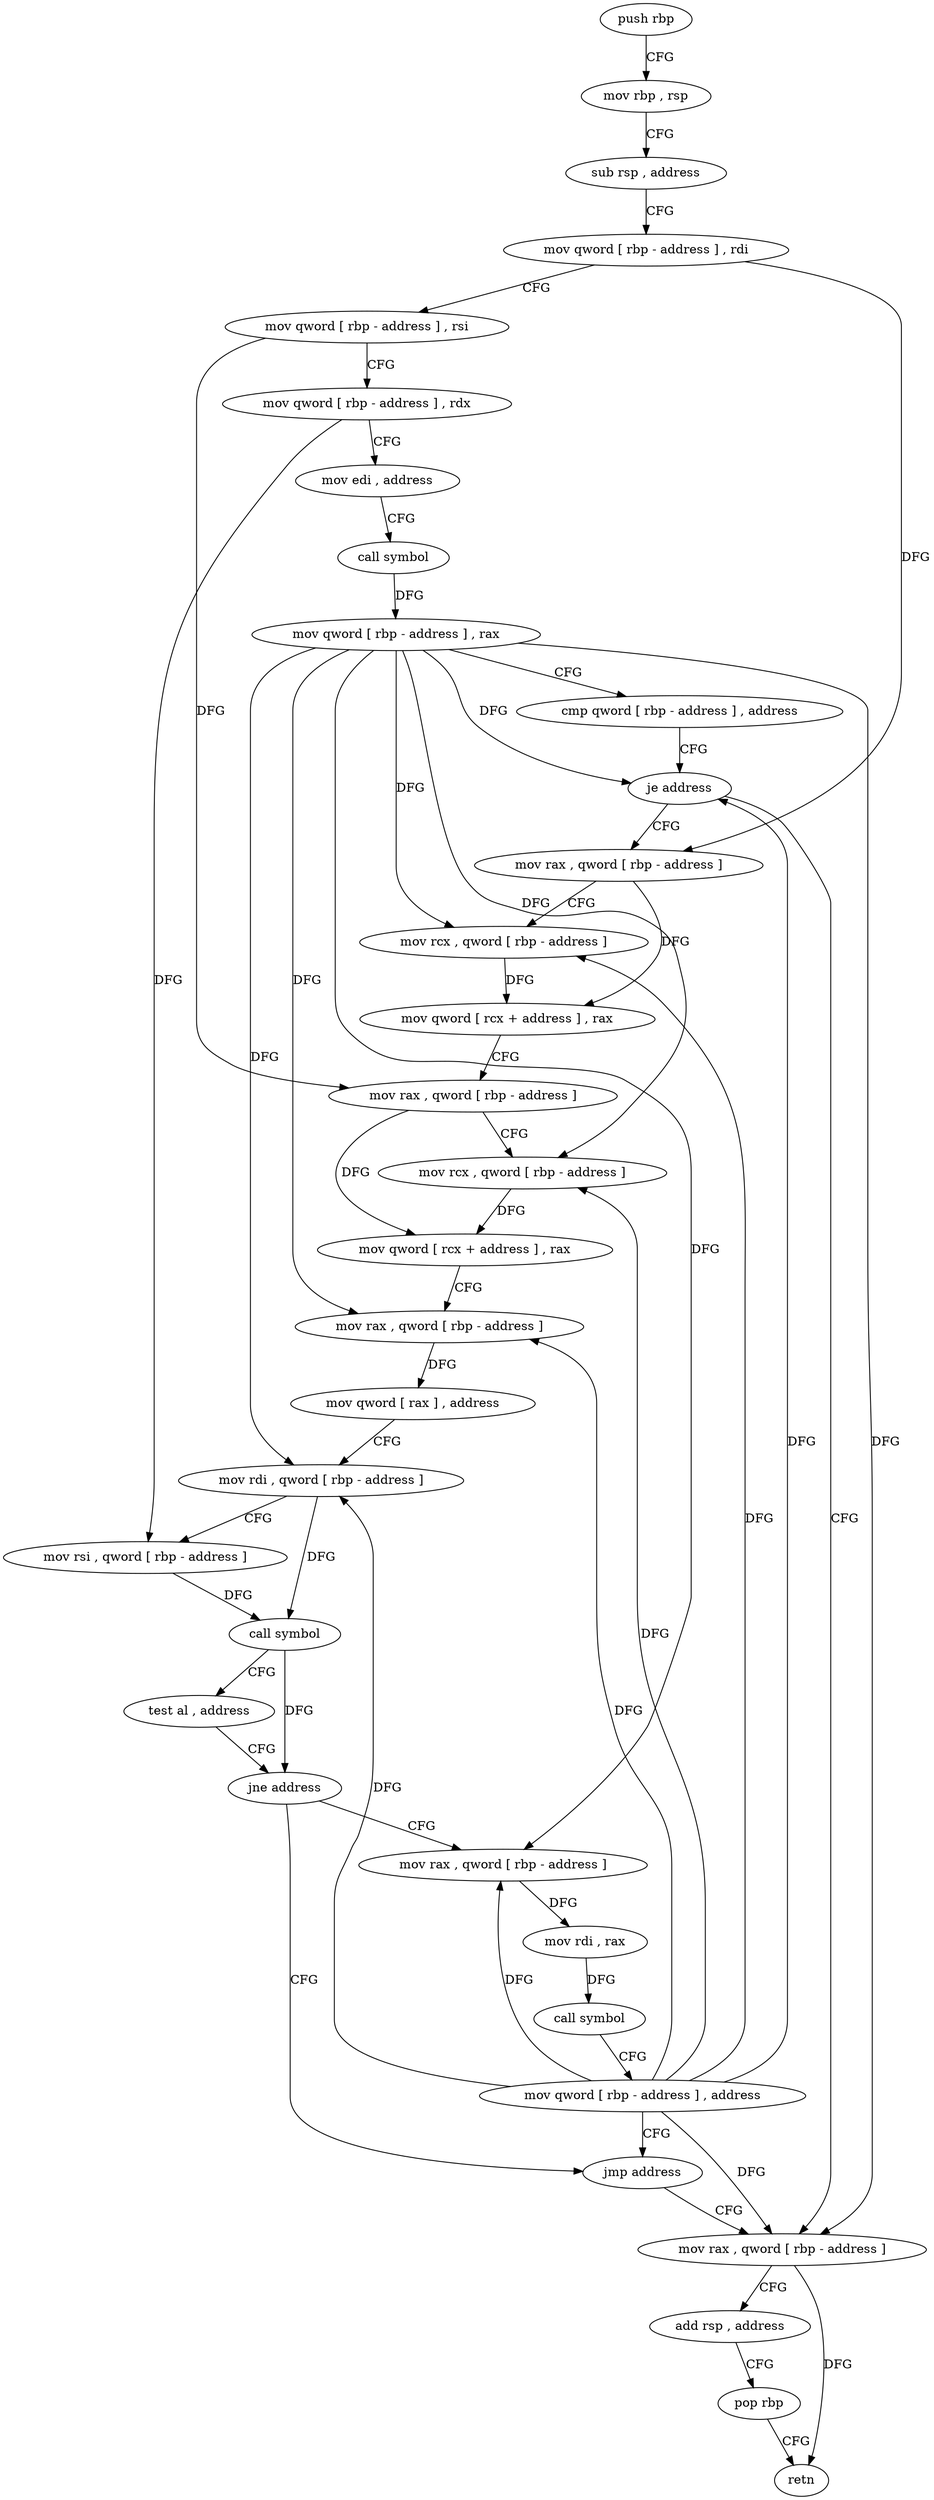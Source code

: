 digraph "func" {
"112912" [label = "push rbp" ]
"112913" [label = "mov rbp , rsp" ]
"112916" [label = "sub rsp , address" ]
"112920" [label = "mov qword [ rbp - address ] , rdi" ]
"112924" [label = "mov qword [ rbp - address ] , rsi" ]
"112928" [label = "mov qword [ rbp - address ] , rdx" ]
"112932" [label = "mov edi , address" ]
"112937" [label = "call symbol" ]
"112942" [label = "mov qword [ rbp - address ] , rax" ]
"112946" [label = "cmp qword [ rbp - address ] , address" ]
"112951" [label = "je address" ]
"113038" [label = "mov rax , qword [ rbp - address ]" ]
"112957" [label = "mov rax , qword [ rbp - address ]" ]
"113042" [label = "add rsp , address" ]
"113046" [label = "pop rbp" ]
"113047" [label = "retn" ]
"112961" [label = "mov rcx , qword [ rbp - address ]" ]
"112965" [label = "mov qword [ rcx + address ] , rax" ]
"112969" [label = "mov rax , qword [ rbp - address ]" ]
"112973" [label = "mov rcx , qword [ rbp - address ]" ]
"112977" [label = "mov qword [ rcx + address ] , rax" ]
"112981" [label = "mov rax , qword [ rbp - address ]" ]
"112985" [label = "mov qword [ rax ] , address" ]
"112992" [label = "mov rdi , qword [ rbp - address ]" ]
"112996" [label = "mov rsi , qword [ rbp - address ]" ]
"113000" [label = "call symbol" ]
"113005" [label = "test al , address" ]
"113007" [label = "jne address" ]
"113033" [label = "jmp address" ]
"113013" [label = "mov rax , qword [ rbp - address ]" ]
"113017" [label = "mov rdi , rax" ]
"113020" [label = "call symbol" ]
"113025" [label = "mov qword [ rbp - address ] , address" ]
"112912" -> "112913" [ label = "CFG" ]
"112913" -> "112916" [ label = "CFG" ]
"112916" -> "112920" [ label = "CFG" ]
"112920" -> "112924" [ label = "CFG" ]
"112920" -> "112957" [ label = "DFG" ]
"112924" -> "112928" [ label = "CFG" ]
"112924" -> "112969" [ label = "DFG" ]
"112928" -> "112932" [ label = "CFG" ]
"112928" -> "112996" [ label = "DFG" ]
"112932" -> "112937" [ label = "CFG" ]
"112937" -> "112942" [ label = "DFG" ]
"112942" -> "112946" [ label = "CFG" ]
"112942" -> "112951" [ label = "DFG" ]
"112942" -> "113038" [ label = "DFG" ]
"112942" -> "112961" [ label = "DFG" ]
"112942" -> "112973" [ label = "DFG" ]
"112942" -> "112981" [ label = "DFG" ]
"112942" -> "112992" [ label = "DFG" ]
"112942" -> "113013" [ label = "DFG" ]
"112946" -> "112951" [ label = "CFG" ]
"112951" -> "113038" [ label = "CFG" ]
"112951" -> "112957" [ label = "CFG" ]
"113038" -> "113042" [ label = "CFG" ]
"113038" -> "113047" [ label = "DFG" ]
"112957" -> "112961" [ label = "CFG" ]
"112957" -> "112965" [ label = "DFG" ]
"113042" -> "113046" [ label = "CFG" ]
"113046" -> "113047" [ label = "CFG" ]
"112961" -> "112965" [ label = "DFG" ]
"112965" -> "112969" [ label = "CFG" ]
"112969" -> "112973" [ label = "CFG" ]
"112969" -> "112977" [ label = "DFG" ]
"112973" -> "112977" [ label = "DFG" ]
"112977" -> "112981" [ label = "CFG" ]
"112981" -> "112985" [ label = "DFG" ]
"112985" -> "112992" [ label = "CFG" ]
"112992" -> "112996" [ label = "CFG" ]
"112992" -> "113000" [ label = "DFG" ]
"112996" -> "113000" [ label = "DFG" ]
"113000" -> "113005" [ label = "CFG" ]
"113000" -> "113007" [ label = "DFG" ]
"113005" -> "113007" [ label = "CFG" ]
"113007" -> "113033" [ label = "CFG" ]
"113007" -> "113013" [ label = "CFG" ]
"113033" -> "113038" [ label = "CFG" ]
"113013" -> "113017" [ label = "DFG" ]
"113017" -> "113020" [ label = "DFG" ]
"113020" -> "113025" [ label = "CFG" ]
"113025" -> "113033" [ label = "CFG" ]
"113025" -> "112951" [ label = "DFG" ]
"113025" -> "113038" [ label = "DFG" ]
"113025" -> "112961" [ label = "DFG" ]
"113025" -> "112973" [ label = "DFG" ]
"113025" -> "112981" [ label = "DFG" ]
"113025" -> "112992" [ label = "DFG" ]
"113025" -> "113013" [ label = "DFG" ]
}
